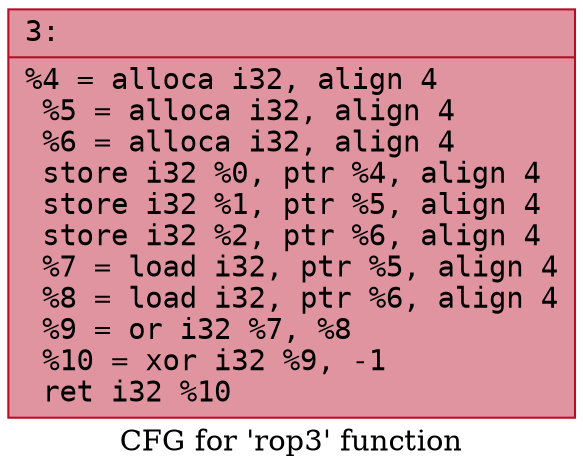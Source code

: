 digraph "CFG for 'rop3' function" {
	label="CFG for 'rop3' function";

	Node0x6000015c5f90 [shape=record,color="#b70d28ff", style=filled, fillcolor="#b70d2870" fontname="Courier",label="{3:\l|  %4 = alloca i32, align 4\l  %5 = alloca i32, align 4\l  %6 = alloca i32, align 4\l  store i32 %0, ptr %4, align 4\l  store i32 %1, ptr %5, align 4\l  store i32 %2, ptr %6, align 4\l  %7 = load i32, ptr %5, align 4\l  %8 = load i32, ptr %6, align 4\l  %9 = or i32 %7, %8\l  %10 = xor i32 %9, -1\l  ret i32 %10\l}"];
}
